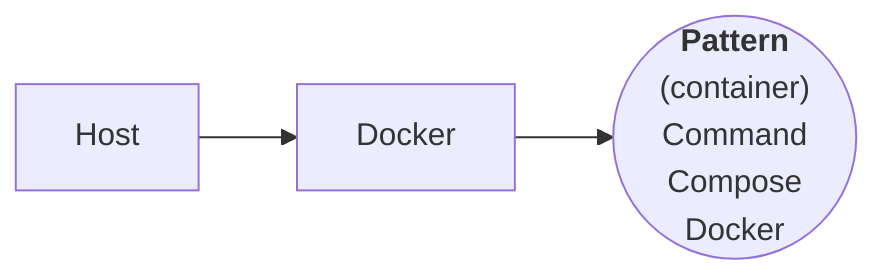 graph LR
    host[Host]-->docker["Docker"]
    docker-->container(("`**Pattern**
    &emsp;(container)&emsp;
    Command
    Compose
    Docker
    `"))